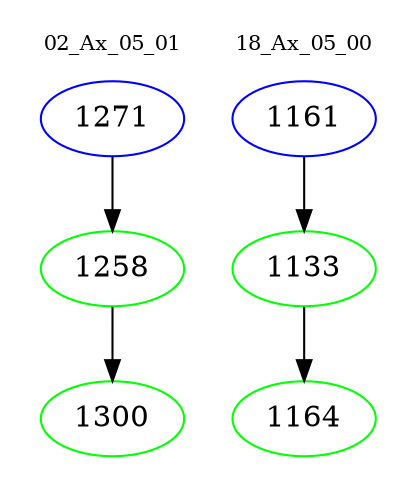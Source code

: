 digraph{
subgraph cluster_0 {
color = white
label = "02_Ax_05_01";
fontsize=10;
T0_1271 [label="1271", color="blue"]
T0_1271 -> T0_1258 [color="black"]
T0_1258 [label="1258", color="green"]
T0_1258 -> T0_1300 [color="black"]
T0_1300 [label="1300", color="green"]
}
subgraph cluster_1 {
color = white
label = "18_Ax_05_00";
fontsize=10;
T1_1161 [label="1161", color="blue"]
T1_1161 -> T1_1133 [color="black"]
T1_1133 [label="1133", color="green"]
T1_1133 -> T1_1164 [color="black"]
T1_1164 [label="1164", color="green"]
}
}
